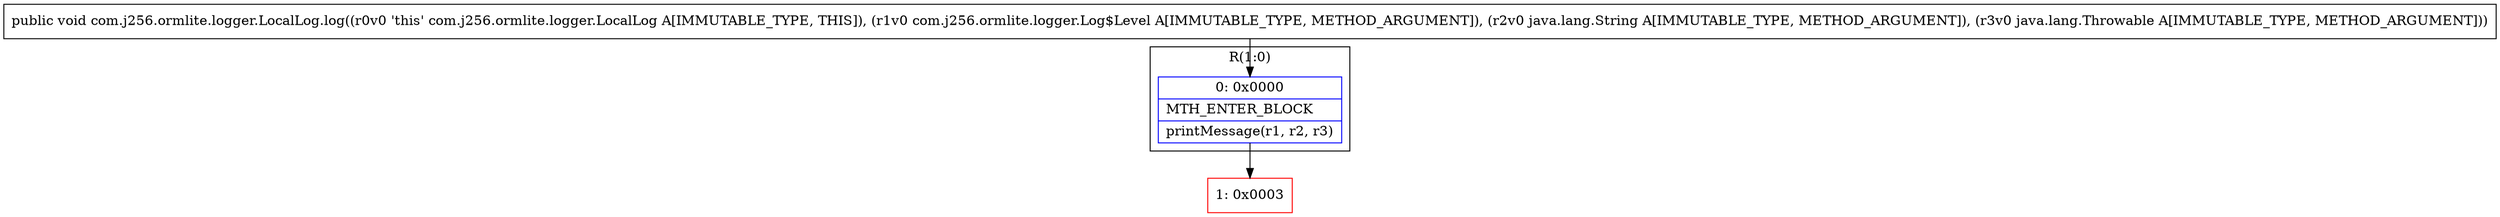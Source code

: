 digraph "CFG forcom.j256.ormlite.logger.LocalLog.log(Lcom\/j256\/ormlite\/logger\/Log$Level;Ljava\/lang\/String;Ljava\/lang\/Throwable;)V" {
subgraph cluster_Region_1389179127 {
label = "R(1:0)";
node [shape=record,color=blue];
Node_0 [shape=record,label="{0\:\ 0x0000|MTH_ENTER_BLOCK\l|printMessage(r1, r2, r3)\l}"];
}
Node_1 [shape=record,color=red,label="{1\:\ 0x0003}"];
MethodNode[shape=record,label="{public void com.j256.ormlite.logger.LocalLog.log((r0v0 'this' com.j256.ormlite.logger.LocalLog A[IMMUTABLE_TYPE, THIS]), (r1v0 com.j256.ormlite.logger.Log$Level A[IMMUTABLE_TYPE, METHOD_ARGUMENT]), (r2v0 java.lang.String A[IMMUTABLE_TYPE, METHOD_ARGUMENT]), (r3v0 java.lang.Throwable A[IMMUTABLE_TYPE, METHOD_ARGUMENT])) }"];
MethodNode -> Node_0;
Node_0 -> Node_1;
}

